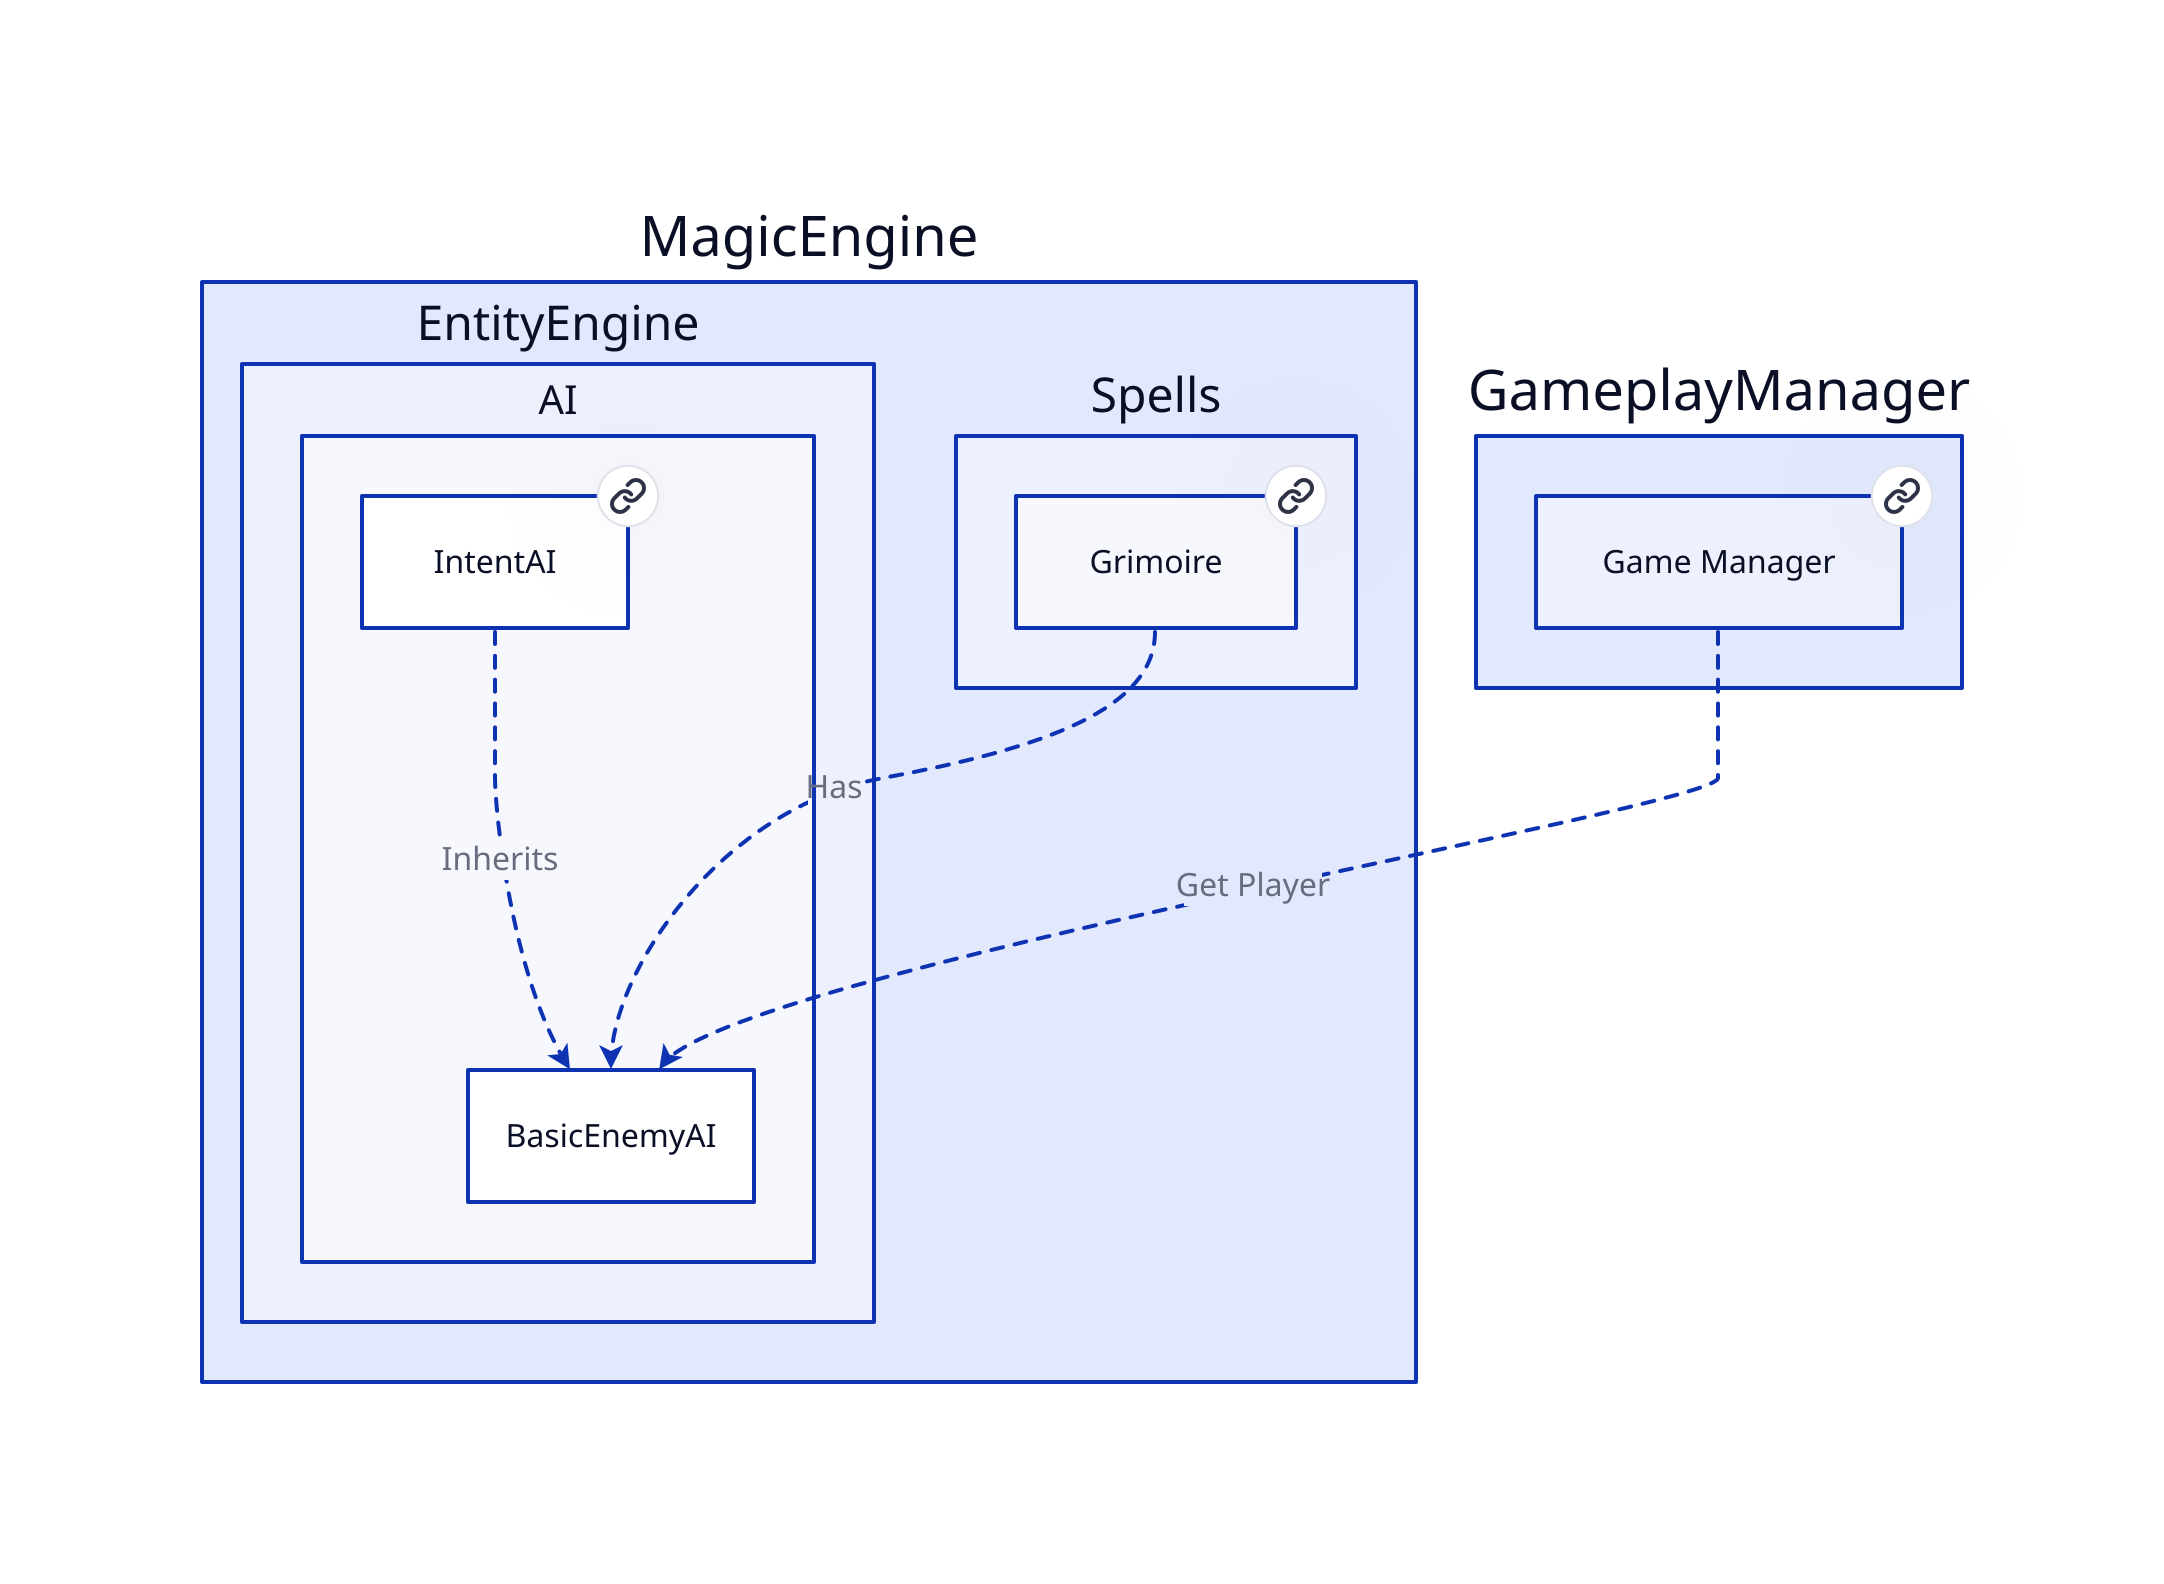 # Nodes :
MagicEngine: {
    Spells: {
        Grimoire: Grimoire {
           link: Grimoire
        }
    }
    EntityEngine: {
        AI: {
            IntentAI: IntentAI {
               link: IntentAI
            }
        }
    }
}
GameplayManager: {
    GameManager: Game Manager {
       link: GameManager
    }
}

# Links :
MagicEngine.EntityEngine.AI.IntentAI -> MagicEngine.EntityEngine.AI.BasicEnemyAI: Inherits {style.stroke-dash: 3
source-arrowhead: {}
target-arrowhead: {shape: arrow}
}
MagicEngine.Spells.Grimoire -> MagicEngine.EntityEngine.AI.BasicEnemyAI: Has {style.stroke-dash: 3
source-arrowhead: {}
target-arrowhead: {shape: arrow}
}
GameplayManager.GameManager -> MagicEngine.EntityEngine.AI.BasicEnemyAI: Get Player {style.stroke-dash: 3
source-arrowhead: {}
target-arrowhead: {shape: arrow}
}
